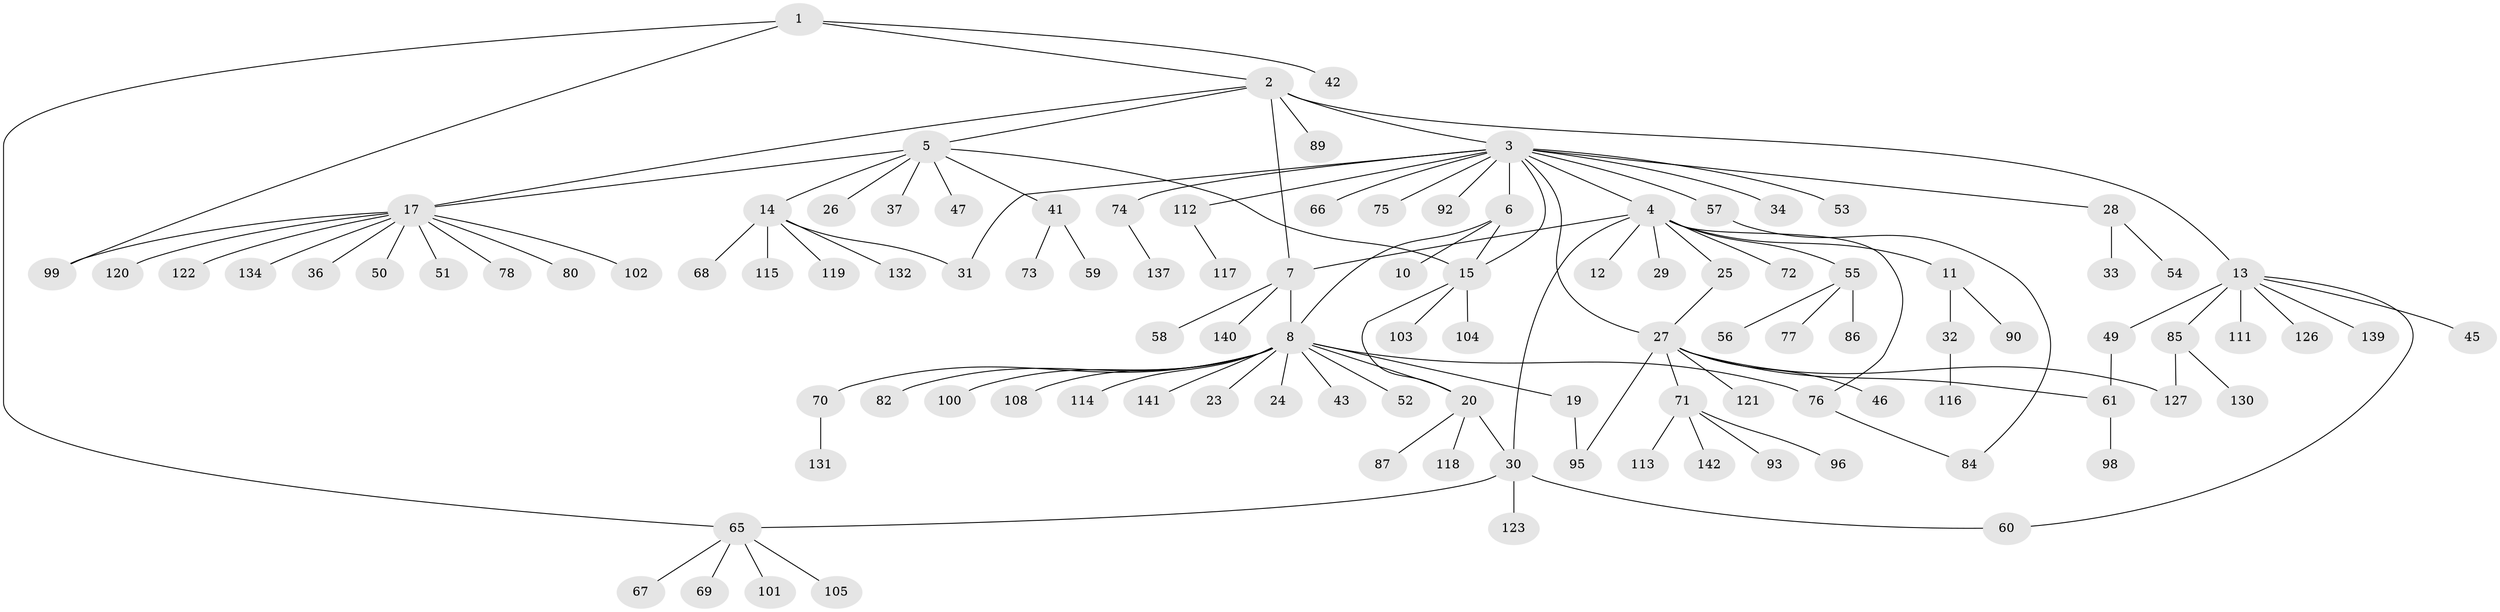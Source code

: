 // original degree distribution, {5: 0.02112676056338028, 9: 0.014084507042253521, 13: 0.007042253521126761, 10: 0.007042253521126761, 8: 0.02112676056338028, 4: 0.04225352112676056, 6: 0.028169014084507043, 14: 0.007042253521126761, 1: 0.5985915492957746, 2: 0.176056338028169, 7: 0.014084507042253521, 3: 0.06338028169014084}
// Generated by graph-tools (version 1.1) at 2025/41/03/06/25 10:41:50]
// undirected, 109 vertices, 125 edges
graph export_dot {
graph [start="1"]
  node [color=gray90,style=filled];
  1 [super="+16"];
  2 [super="+38"];
  3 [super="+21"];
  4 [super="+18"];
  5 [super="+81"];
  6 [super="+110"];
  7 [super="+9"];
  8 [super="+48"];
  10;
  11 [super="+91"];
  12;
  13 [super="+79"];
  14 [super="+63"];
  15 [super="+124"];
  17 [super="+22"];
  19;
  20 [super="+39"];
  23;
  24;
  25;
  26;
  27 [super="+44"];
  28 [super="+40"];
  29;
  30 [super="+97"];
  31;
  32 [super="+35"];
  33;
  34;
  36;
  37;
  41 [super="+62"];
  42;
  43;
  45;
  46;
  47;
  49;
  50;
  51;
  52;
  53;
  54;
  55 [super="+129"];
  56;
  57 [super="+109"];
  58;
  59;
  60 [super="+106"];
  61 [super="+64"];
  65 [super="+138"];
  66;
  67;
  68;
  69 [super="+107"];
  70 [super="+128"];
  71 [super="+83"];
  72;
  73;
  74;
  75;
  76 [super="+94"];
  77 [super="+125"];
  78;
  80;
  82;
  84;
  85 [super="+88"];
  86;
  87;
  89;
  90;
  92;
  93;
  95;
  96;
  98;
  99;
  100;
  101;
  102;
  103 [super="+136"];
  104;
  105;
  108;
  111 [super="+133"];
  112;
  113;
  114;
  115;
  116;
  117;
  118;
  119;
  120;
  121;
  122;
  123;
  126;
  127;
  130;
  131;
  132 [super="+135"];
  134;
  137;
  139;
  140;
  141;
  142;
  1 -- 2;
  1 -- 42;
  1 -- 65;
  1 -- 99;
  2 -- 3;
  2 -- 5;
  2 -- 7;
  2 -- 13 [weight=2];
  2 -- 17;
  2 -- 89;
  3 -- 4;
  3 -- 6;
  3 -- 15;
  3 -- 28;
  3 -- 31;
  3 -- 34;
  3 -- 53;
  3 -- 66;
  3 -- 74;
  3 -- 75;
  3 -- 112;
  3 -- 57;
  3 -- 92;
  3 -- 27;
  4 -- 7;
  4 -- 11;
  4 -- 12;
  4 -- 25;
  4 -- 29;
  4 -- 30;
  4 -- 55;
  4 -- 76;
  4 -- 72;
  5 -- 14;
  5 -- 15;
  5 -- 26;
  5 -- 37;
  5 -- 41;
  5 -- 47;
  5 -- 17;
  6 -- 8;
  6 -- 10;
  6 -- 15;
  7 -- 8;
  7 -- 58;
  7 -- 140;
  8 -- 19;
  8 -- 20;
  8 -- 23;
  8 -- 24;
  8 -- 43;
  8 -- 70;
  8 -- 76;
  8 -- 82;
  8 -- 100;
  8 -- 114;
  8 -- 141;
  8 -- 108;
  8 -- 52;
  11 -- 32;
  11 -- 90;
  13 -- 45;
  13 -- 49;
  13 -- 60;
  13 -- 85;
  13 -- 111;
  13 -- 126;
  13 -- 139;
  14 -- 115;
  14 -- 132;
  14 -- 68;
  14 -- 119;
  14 -- 31;
  15 -- 103;
  15 -- 104;
  15 -- 20;
  17 -- 50;
  17 -- 80;
  17 -- 134;
  17 -- 99;
  17 -- 36;
  17 -- 102;
  17 -- 78;
  17 -- 51;
  17 -- 120;
  17 -- 122;
  19 -- 95;
  20 -- 118;
  20 -- 87;
  20 -- 30;
  25 -- 27;
  27 -- 46;
  27 -- 61;
  27 -- 71;
  27 -- 95;
  27 -- 121;
  27 -- 127;
  28 -- 33;
  28 -- 54;
  30 -- 65;
  30 -- 123;
  30 -- 60;
  32 -- 116;
  41 -- 59;
  41 -- 73;
  49 -- 61;
  55 -- 56;
  55 -- 77;
  55 -- 86;
  57 -- 84;
  61 -- 98;
  65 -- 67;
  65 -- 69;
  65 -- 101;
  65 -- 105;
  70 -- 131;
  71 -- 93;
  71 -- 96;
  71 -- 113;
  71 -- 142;
  74 -- 137;
  76 -- 84;
  85 -- 130;
  85 -- 127;
  112 -- 117;
}
